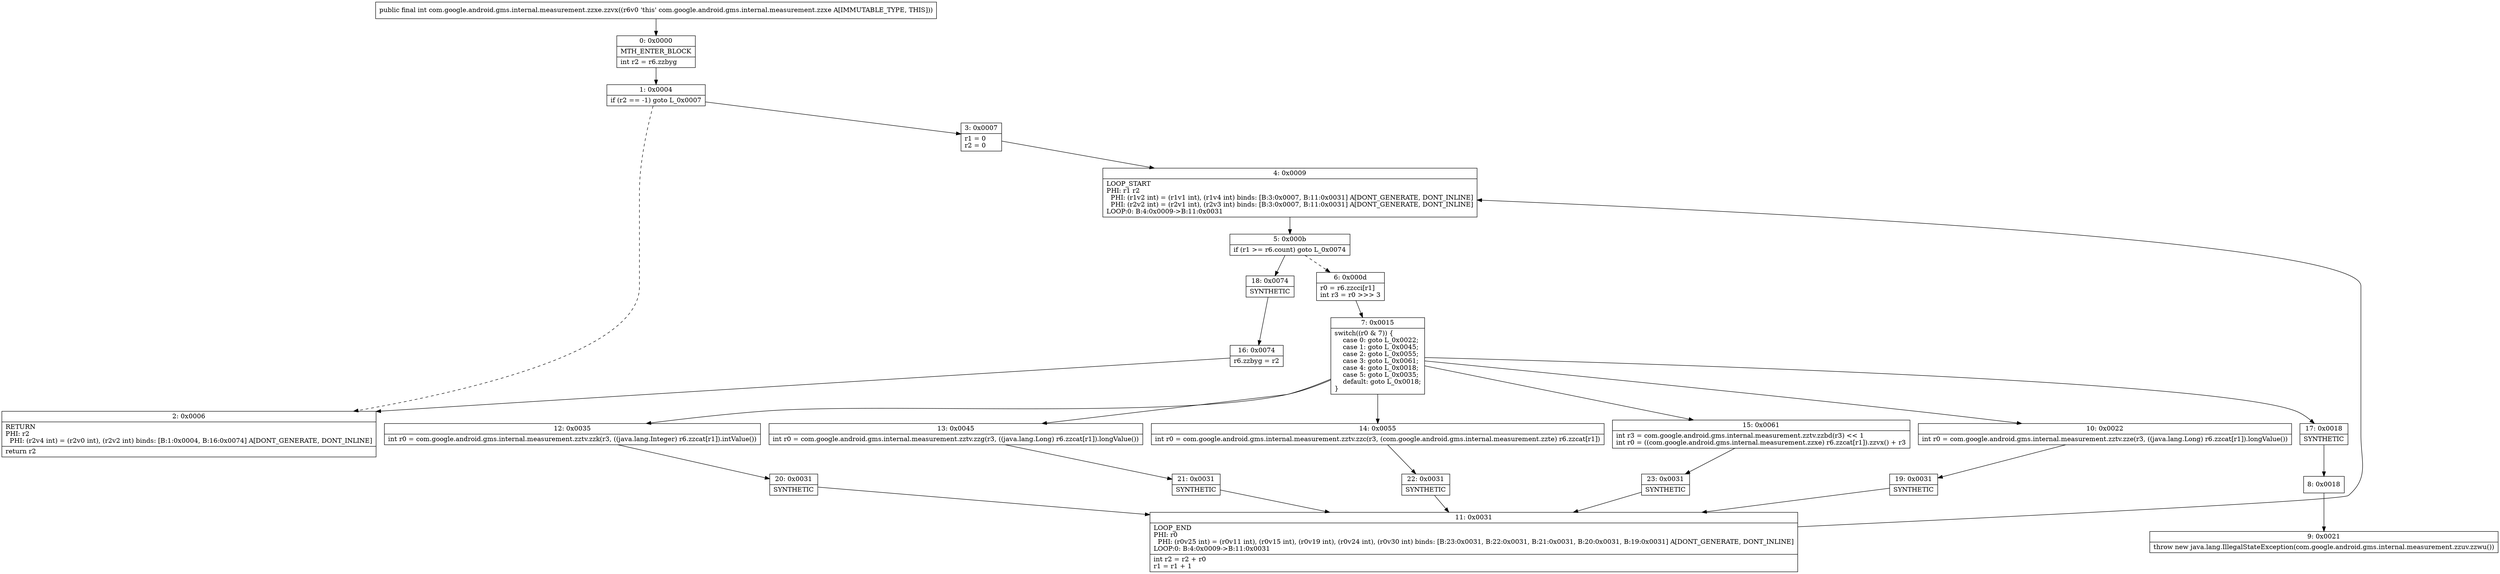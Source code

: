 digraph "CFG forcom.google.android.gms.internal.measurement.zzxe.zzvx()I" {
Node_0 [shape=record,label="{0\:\ 0x0000|MTH_ENTER_BLOCK\l|int r2 = r6.zzbyg\l}"];
Node_1 [shape=record,label="{1\:\ 0x0004|if (r2 == \-1) goto L_0x0007\l}"];
Node_2 [shape=record,label="{2\:\ 0x0006|RETURN\lPHI: r2 \l  PHI: (r2v4 int) = (r2v0 int), (r2v2 int) binds: [B:1:0x0004, B:16:0x0074] A[DONT_GENERATE, DONT_INLINE]\l|return r2\l}"];
Node_3 [shape=record,label="{3\:\ 0x0007|r1 = 0\lr2 = 0\l}"];
Node_4 [shape=record,label="{4\:\ 0x0009|LOOP_START\lPHI: r1 r2 \l  PHI: (r1v2 int) = (r1v1 int), (r1v4 int) binds: [B:3:0x0007, B:11:0x0031] A[DONT_GENERATE, DONT_INLINE]\l  PHI: (r2v2 int) = (r2v1 int), (r2v3 int) binds: [B:3:0x0007, B:11:0x0031] A[DONT_GENERATE, DONT_INLINE]\lLOOP:0: B:4:0x0009\-\>B:11:0x0031\l}"];
Node_5 [shape=record,label="{5\:\ 0x000b|if (r1 \>= r6.count) goto L_0x0074\l}"];
Node_6 [shape=record,label="{6\:\ 0x000d|r0 = r6.zzcci[r1]\lint r3 = r0 \>\>\> 3\l}"];
Node_7 [shape=record,label="{7\:\ 0x0015|switch((r0 & 7)) \{\l    case 0: goto L_0x0022;\l    case 1: goto L_0x0045;\l    case 2: goto L_0x0055;\l    case 3: goto L_0x0061;\l    case 4: goto L_0x0018;\l    case 5: goto L_0x0035;\l    default: goto L_0x0018;\l\}\l}"];
Node_8 [shape=record,label="{8\:\ 0x0018}"];
Node_9 [shape=record,label="{9\:\ 0x0021|throw new java.lang.IllegalStateException(com.google.android.gms.internal.measurement.zzuv.zzwu())\l}"];
Node_10 [shape=record,label="{10\:\ 0x0022|int r0 = com.google.android.gms.internal.measurement.zztv.zze(r3, ((java.lang.Long) r6.zzcat[r1]).longValue())\l}"];
Node_11 [shape=record,label="{11\:\ 0x0031|LOOP_END\lPHI: r0 \l  PHI: (r0v25 int) = (r0v11 int), (r0v15 int), (r0v19 int), (r0v24 int), (r0v30 int) binds: [B:23:0x0031, B:22:0x0031, B:21:0x0031, B:20:0x0031, B:19:0x0031] A[DONT_GENERATE, DONT_INLINE]\lLOOP:0: B:4:0x0009\-\>B:11:0x0031\l|int r2 = r2 + r0\lr1 = r1 + 1\l}"];
Node_12 [shape=record,label="{12\:\ 0x0035|int r0 = com.google.android.gms.internal.measurement.zztv.zzk(r3, ((java.lang.Integer) r6.zzcat[r1]).intValue())\l}"];
Node_13 [shape=record,label="{13\:\ 0x0045|int r0 = com.google.android.gms.internal.measurement.zztv.zzg(r3, ((java.lang.Long) r6.zzcat[r1]).longValue())\l}"];
Node_14 [shape=record,label="{14\:\ 0x0055|int r0 = com.google.android.gms.internal.measurement.zztv.zzc(r3, (com.google.android.gms.internal.measurement.zzte) r6.zzcat[r1])\l}"];
Node_15 [shape=record,label="{15\:\ 0x0061|int r3 = com.google.android.gms.internal.measurement.zztv.zzbd(r3) \<\< 1\lint r0 = ((com.google.android.gms.internal.measurement.zzxe) r6.zzcat[r1]).zzvx() + r3\l}"];
Node_16 [shape=record,label="{16\:\ 0x0074|r6.zzbyg = r2\l}"];
Node_17 [shape=record,label="{17\:\ 0x0018|SYNTHETIC\l}"];
Node_18 [shape=record,label="{18\:\ 0x0074|SYNTHETIC\l}"];
Node_19 [shape=record,label="{19\:\ 0x0031|SYNTHETIC\l}"];
Node_20 [shape=record,label="{20\:\ 0x0031|SYNTHETIC\l}"];
Node_21 [shape=record,label="{21\:\ 0x0031|SYNTHETIC\l}"];
Node_22 [shape=record,label="{22\:\ 0x0031|SYNTHETIC\l}"];
Node_23 [shape=record,label="{23\:\ 0x0031|SYNTHETIC\l}"];
MethodNode[shape=record,label="{public final int com.google.android.gms.internal.measurement.zzxe.zzvx((r6v0 'this' com.google.android.gms.internal.measurement.zzxe A[IMMUTABLE_TYPE, THIS])) }"];
MethodNode -> Node_0;
Node_0 -> Node_1;
Node_1 -> Node_2[style=dashed];
Node_1 -> Node_3;
Node_3 -> Node_4;
Node_4 -> Node_5;
Node_5 -> Node_6[style=dashed];
Node_5 -> Node_18;
Node_6 -> Node_7;
Node_7 -> Node_10;
Node_7 -> Node_12;
Node_7 -> Node_13;
Node_7 -> Node_14;
Node_7 -> Node_15;
Node_7 -> Node_17;
Node_8 -> Node_9;
Node_10 -> Node_19;
Node_11 -> Node_4;
Node_12 -> Node_20;
Node_13 -> Node_21;
Node_14 -> Node_22;
Node_15 -> Node_23;
Node_16 -> Node_2;
Node_17 -> Node_8;
Node_18 -> Node_16;
Node_19 -> Node_11;
Node_20 -> Node_11;
Node_21 -> Node_11;
Node_22 -> Node_11;
Node_23 -> Node_11;
}

